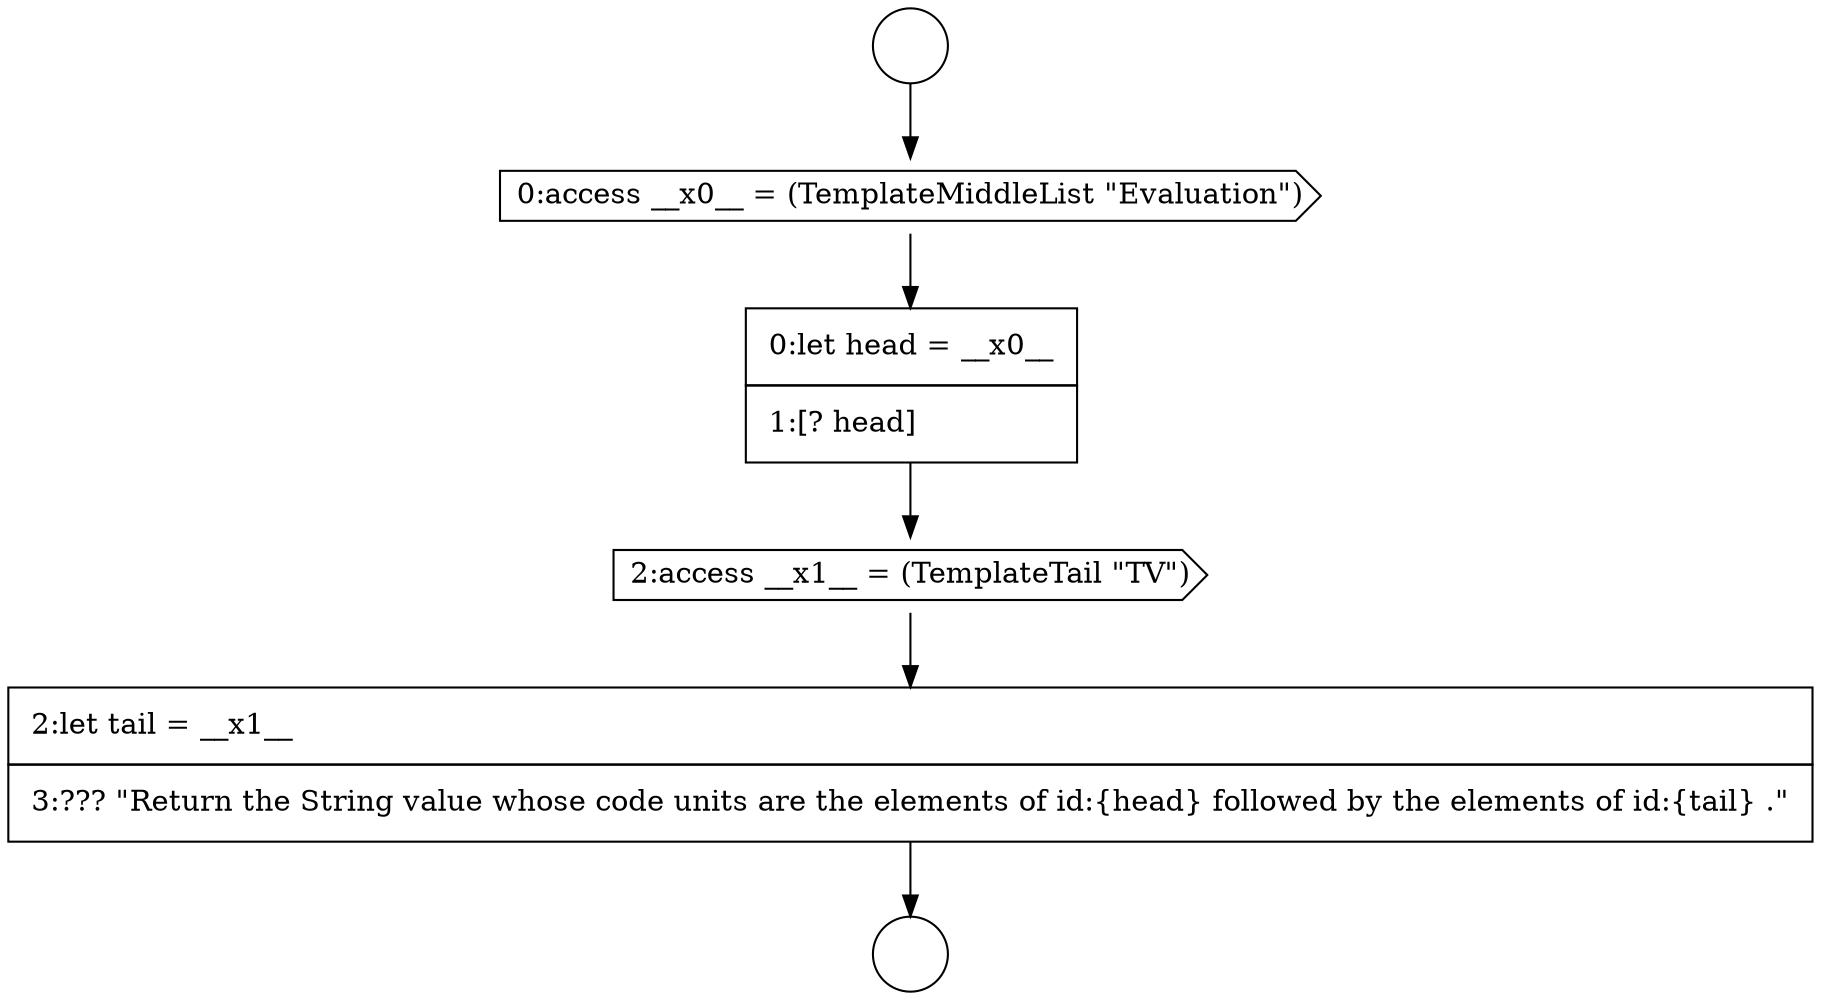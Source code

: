 digraph {
  node3698 [shape=cds, label=<<font color="black">0:access __x0__ = (TemplateMiddleList &quot;Evaluation&quot;)</font>> color="black" fillcolor="white" style=filled]
  node3699 [shape=none, margin=0, label=<<font color="black">
    <table border="0" cellborder="1" cellspacing="0" cellpadding="10">
      <tr><td align="left">0:let head = __x0__</td></tr>
      <tr><td align="left">1:[? head]</td></tr>
    </table>
  </font>> color="black" fillcolor="white" style=filled]
  node3696 [shape=circle label=" " color="black" fillcolor="white" style=filled]
  node3700 [shape=cds, label=<<font color="black">2:access __x1__ = (TemplateTail &quot;TV&quot;)</font>> color="black" fillcolor="white" style=filled]
  node3697 [shape=circle label=" " color="black" fillcolor="white" style=filled]
  node3701 [shape=none, margin=0, label=<<font color="black">
    <table border="0" cellborder="1" cellspacing="0" cellpadding="10">
      <tr><td align="left">2:let tail = __x1__</td></tr>
      <tr><td align="left">3:??? &quot;Return the String value whose code units are the elements of id:{head} followed by the elements of id:{tail} .&quot;</td></tr>
    </table>
  </font>> color="black" fillcolor="white" style=filled]
  node3699 -> node3700 [ color="black"]
  node3698 -> node3699 [ color="black"]
  node3701 -> node3697 [ color="black"]
  node3700 -> node3701 [ color="black"]
  node3696 -> node3698 [ color="black"]
}
